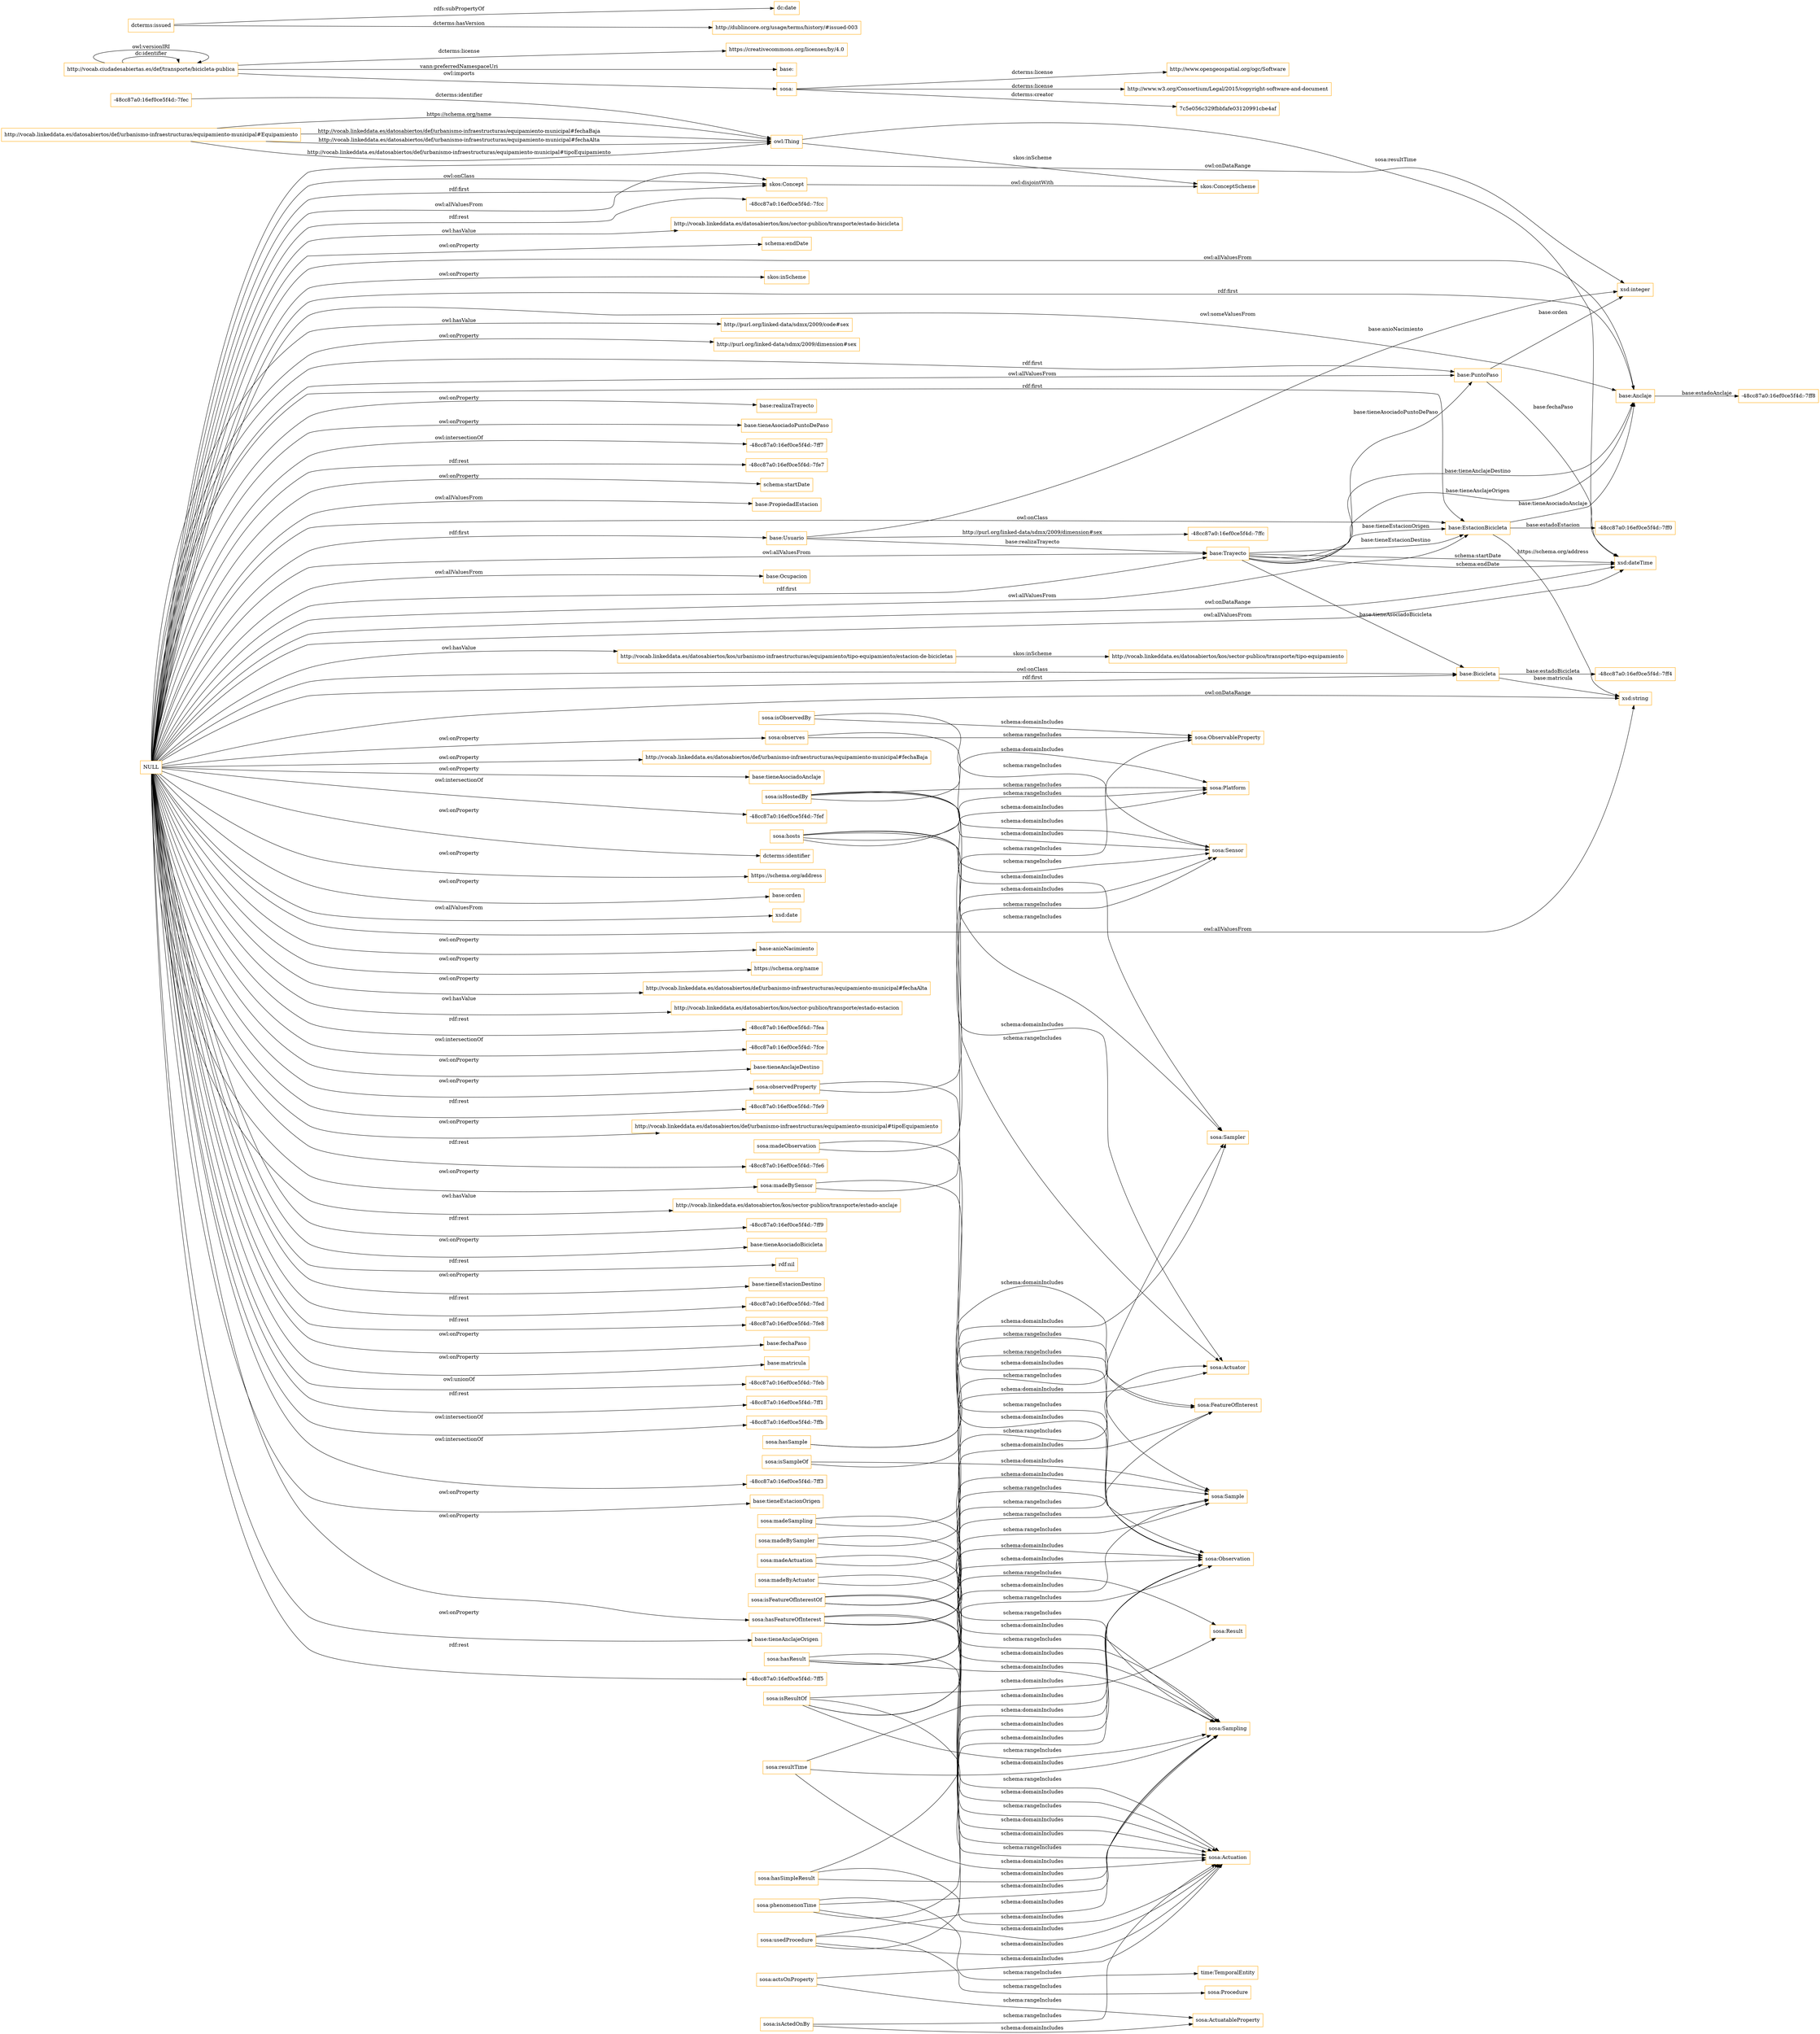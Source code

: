 digraph ar2dtool_diagram { 
rankdir=LR;
size="1501"
node [shape = rectangle, color="orange"]; "base:PropiedadEstacion" "base:PuntoPaso" "sosa:ObservableProperty" "sosa:FeatureOfInterest" "base:Anclaje" "base:Usuario" "base:Ocupacion" "-48cc87a0:16ef0ce5f4d:-7ffc" "-48cc87a0:16ef0ce5f4d:-7ff4" "sosa:Observation" "-48cc87a0:16ef0ce5f4d:-7ff0" "-48cc87a0:16ef0ce5f4d:-7ff8" "skos:ConceptScheme" "-48cc87a0:16ef0ce5f4d:-7fec" "sosa:Sensor" "http://vocab.linkeddata.es/datosabiertos/def/urbanismo-infraestructuras/equipamiento-municipal#Equipamiento" "skos:Concept" "base:EstacionBicicleta" "base:Trayecto" "base:Bicicleta" "sosa:Actuation" "sosa:Platform" "sosa:ActuatableProperty" "sosa:Actuator" "sosa:Sample" "time:TemporalEntity" "sosa:Sampling" "sosa:Procedure" "sosa:Result" "sosa:Sampler" ; /*classes style*/
	"sosa:observedProperty" -> "sosa:ObservableProperty" [ label = "schema:rangeIncludes" ];
	"sosa:observedProperty" -> "sosa:Observation" [ label = "schema:domainIncludes" ];
	"http://vocab.ciudadesabiertas.es/def/transporte/bicicleta-publica" -> "http://vocab.ciudadesabiertas.es/def/transporte/bicicleta-publica" [ label = "dc:identifier" ];
	"http://vocab.ciudadesabiertas.es/def/transporte/bicicleta-publica" -> "https://creativecommons.org/licenses/by/4.0" [ label = "dcterms:license" ];
	"http://vocab.ciudadesabiertas.es/def/transporte/bicicleta-publica" -> "http://vocab.ciudadesabiertas.es/def/transporte/bicicleta-publica" [ label = "owl:versionIRI" ];
	"http://vocab.ciudadesabiertas.es/def/transporte/bicicleta-publica" -> "base:" [ label = "vann:preferredNamespaceUri" ];
	"http://vocab.ciudadesabiertas.es/def/transporte/bicicleta-publica" -> "sosa:" [ label = "owl:imports" ];
	"sosa:madeBySensor" -> "sosa:Sensor" [ label = "schema:rangeIncludes" ];
	"sosa:madeBySensor" -> "sosa:Observation" [ label = "schema:domainIncludes" ];
	"sosa:madeByActuator" -> "sosa:Actuator" [ label = "schema:rangeIncludes" ];
	"sosa:madeByActuator" -> "sosa:Actuation" [ label = "schema:domainIncludes" ];
	"sosa:hosts" -> "sosa:Platform" [ label = "schema:rangeIncludes" ];
	"sosa:hosts" -> "sosa:Actuator" [ label = "schema:rangeIncludes" ];
	"sosa:hosts" -> "sosa:Sampler" [ label = "schema:rangeIncludes" ];
	"sosa:hosts" -> "sosa:Sensor" [ label = "schema:rangeIncludes" ];
	"sosa:hosts" -> "sosa:Platform" [ label = "schema:domainIncludes" ];
	"sosa:isObservedBy" -> "sosa:Sensor" [ label = "schema:rangeIncludes" ];
	"sosa:isObservedBy" -> "sosa:ObservableProperty" [ label = "schema:domainIncludes" ];
	"sosa:madeActuation" -> "sosa:Actuation" [ label = "schema:rangeIncludes" ];
	"sosa:madeActuation" -> "sosa:Actuator" [ label = "schema:domainIncludes" ];
	"sosa:phenomenonTime" -> "time:TemporalEntity" [ label = "schema:rangeIncludes" ];
	"sosa:phenomenonTime" -> "sosa:Sampling" [ label = "schema:domainIncludes" ];
	"sosa:phenomenonTime" -> "sosa:Observation" [ label = "schema:domainIncludes" ];
	"sosa:phenomenonTime" -> "sosa:Actuation" [ label = "schema:domainIncludes" ];
	"http://vocab.linkeddata.es/datosabiertos/kos/urbanismo-infraestructuras/equipamiento/tipo-equipamiento/estacion-de-bicicletas" -> "http://vocab.linkeddata.es/datosabiertos/kos/sector-publico/transporte/tipo-equipamiento" [ label = "skos:inScheme" ];
	"sosa:hasResult" -> "sosa:Sampling" [ label = "schema:domainIncludes" ];
	"sosa:hasResult" -> "sosa:Actuation" [ label = "schema:domainIncludes" ];
	"sosa:hasResult" -> "sosa:Observation" [ label = "schema:domainIncludes" ];
	"sosa:hasResult" -> "sosa:Result" [ label = "schema:rangeIncludes" ];
	"sosa:hasResult" -> "sosa:Sample" [ label = "schema:rangeIncludes" ];
	"sosa:isActedOnBy" -> "sosa:Actuation" [ label = "schema:rangeIncludes" ];
	"sosa:isActedOnBy" -> "sosa:ActuatableProperty" [ label = "schema:domainIncludes" ];
	"skos:Concept" -> "skos:ConceptScheme" [ label = "owl:disjointWith" ];
	"sosa:madeSampling" -> "sosa:Sampling" [ label = "schema:rangeIncludes" ];
	"sosa:madeSampling" -> "sosa:Sampler" [ label = "schema:domainIncludes" ];
	"sosa:hasFeatureOfInterest" -> "sosa:Observation" [ label = "schema:domainIncludes" ];
	"sosa:hasFeatureOfInterest" -> "sosa:FeatureOfInterest" [ label = "schema:rangeIncludes" ];
	"sosa:hasFeatureOfInterest" -> "sosa:Sampling" [ label = "schema:domainIncludes" ];
	"sosa:hasFeatureOfInterest" -> "sosa:Actuation" [ label = "schema:domainIncludes" ];
	"sosa:hasFeatureOfInterest" -> "sosa:Sample" [ label = "schema:rangeIncludes" ];
	"sosa:isResultOf" -> "sosa:Sample" [ label = "schema:domainIncludes" ];
	"sosa:isResultOf" -> "sosa:Actuation" [ label = "schema:rangeIncludes" ];
	"sosa:isResultOf" -> "sosa:Observation" [ label = "schema:rangeIncludes" ];
	"sosa:isResultOf" -> "sosa:Sampling" [ label = "schema:rangeIncludes" ];
	"sosa:isResultOf" -> "sosa:Result" [ label = "schema:domainIncludes" ];
	"sosa:isSampleOf" -> "sosa:FeatureOfInterest" [ label = "schema:rangeIncludes" ];
	"sosa:isSampleOf" -> "sosa:Sample" [ label = "schema:domainIncludes" ];
	"sosa:hasSimpleResult" -> "sosa:Sampling" [ label = "schema:domainIncludes" ];
	"sosa:hasSimpleResult" -> "sosa:Observation" [ label = "schema:domainIncludes" ];
	"sosa:hasSimpleResult" -> "sosa:Actuation" [ label = "schema:domainIncludes" ];
	"sosa:madeObservation" -> "sosa:Observation" [ label = "schema:rangeIncludes" ];
	"sosa:madeObservation" -> "sosa:Sensor" [ label = "schema:domainIncludes" ];
	"sosa:resultTime" -> "sosa:Sampling" [ label = "schema:domainIncludes" ];
	"sosa:resultTime" -> "sosa:Observation" [ label = "schema:domainIncludes" ];
	"sosa:resultTime" -> "sosa:Actuation" [ label = "schema:domainIncludes" ];
	"sosa:isHostedBy" -> "sosa:Platform" [ label = "schema:rangeIncludes" ];
	"sosa:isHostedBy" -> "sosa:Platform" [ label = "schema:domainIncludes" ];
	"sosa:isHostedBy" -> "sosa:Sampler" [ label = "schema:domainIncludes" ];
	"sosa:isHostedBy" -> "sosa:Sensor" [ label = "schema:domainIncludes" ];
	"sosa:isHostedBy" -> "sosa:Actuator" [ label = "schema:domainIncludes" ];
	"NULL" -> "sosa:observedProperty" [ label = "owl:onProperty" ];
	"NULL" -> "http://vocab.linkeddata.es/datosabiertos/def/urbanismo-infraestructuras/equipamiento-municipal#fechaBaja" [ label = "owl:onProperty" ];
	"NULL" -> "base:tieneAsociadoAnclaje" [ label = "owl:onProperty" ];
	"NULL" -> "-48cc87a0:16ef0ce5f4d:-7fef" [ label = "owl:intersectionOf" ];
	"NULL" -> "base:EstacionBicicleta" [ label = "owl:allValuesFrom" ];
	"NULL" -> "dcterms:identifier" [ label = "owl:onProperty" ];
	"NULL" -> "skos:Concept" [ label = "rdf:first" ];
	"NULL" -> "https://schema.org/address" [ label = "owl:onProperty" ];
	"NULL" -> "base:orden" [ label = "owl:onProperty" ];
	"NULL" -> "xsd:date" [ label = "owl:allValuesFrom" ];
	"NULL" -> "sosa:observes" [ label = "owl:onProperty" ];
	"NULL" -> "base:anioNacimiento" [ label = "owl:onProperty" ];
	"NULL" -> "base:Anclaje" [ label = "owl:allValuesFrom" ];
	"NULL" -> "https://schema.org/name" [ label = "owl:onProperty" ];
	"NULL" -> "http://vocab.linkeddata.es/datosabiertos/def/urbanismo-infraestructuras/equipamiento-municipal#fechaAlta" [ label = "owl:onProperty" ];
	"NULL" -> "http://vocab.linkeddata.es/datosabiertos/kos/sector-publico/transporte/estado-estacion" [ label = "owl:hasValue" ];
	"NULL" -> "-48cc87a0:16ef0ce5f4d:-7fea" [ label = "rdf:rest" ];
	"NULL" -> "xsd:string" [ label = "owl:allValuesFrom" ];
	"NULL" -> "-48cc87a0:16ef0ce5f4d:-7fce" [ label = "owl:intersectionOf" ];
	"NULL" -> "base:PuntoPaso" [ label = "rdf:first" ];
	"NULL" -> "base:tieneAnclajeDestino" [ label = "owl:onProperty" ];
	"NULL" -> "-48cc87a0:16ef0ce5f4d:-7fe9" [ label = "rdf:rest" ];
	"NULL" -> "http://vocab.linkeddata.es/datosabiertos/def/urbanismo-infraestructuras/equipamiento-municipal#tipoEquipamiento" [ label = "owl:onProperty" ];
	"NULL" -> "base:EstacionBicicleta" [ label = "rdf:first" ];
	"NULL" -> "http://vocab.linkeddata.es/datosabiertos/kos/urbanismo-infraestructuras/equipamiento/tipo-equipamiento/estacion-de-bicicletas" [ label = "owl:hasValue" ];
	"NULL" -> "xsd:integer" [ label = "owl:onDataRange" ];
	"NULL" -> "-48cc87a0:16ef0ce5f4d:-7fe6" [ label = "rdf:rest" ];
	"NULL" -> "xsd:dateTime" [ label = "owl:onDataRange" ];
	"NULL" -> "http://vocab.linkeddata.es/datosabiertos/kos/sector-publico/transporte/estado-anclaje" [ label = "owl:hasValue" ];
	"NULL" -> "base:Bicicleta" [ label = "owl:onClass" ];
	"NULL" -> "base:Ocupacion" [ label = "owl:allValuesFrom" ];
	"NULL" -> "-48cc87a0:16ef0ce5f4d:-7ff9" [ label = "rdf:rest" ];
	"NULL" -> "base:tieneAsociadoBicicleta" [ label = "owl:onProperty" ];
	"NULL" -> "base:Anclaje" [ label = "rdf:first" ];
	"NULL" -> "sosa:hasFeatureOfInterest" [ label = "owl:onProperty" ];
	"NULL" -> "base:PropiedadEstacion" [ label = "owl:allValuesFrom" ];
	"NULL" -> "skos:Concept" [ label = "owl:allValuesFrom" ];
	"NULL" -> "base:Bicicleta" [ label = "rdf:first" ];
	"NULL" -> "rdf:nil" [ label = "rdf:rest" ];
	"NULL" -> "base:Trayecto" [ label = "rdf:first" ];
	"NULL" -> "base:Trayecto" [ label = "owl:allValuesFrom" ];
	"NULL" -> "base:tieneEstacionDestino" [ label = "owl:onProperty" ];
	"NULL" -> "-48cc87a0:16ef0ce5f4d:-7fed" [ label = "rdf:rest" ];
	"NULL" -> "-48cc87a0:16ef0ce5f4d:-7fe8" [ label = "rdf:rest" ];
	"NULL" -> "base:fechaPaso" [ label = "owl:onProperty" ];
	"NULL" -> "base:matricula" [ label = "owl:onProperty" ];
	"NULL" -> "-48cc87a0:16ef0ce5f4d:-7feb" [ label = "owl:unionOf" ];
	"NULL" -> "sosa:madeBySensor" [ label = "owl:onProperty" ];
	"NULL" -> "-48cc87a0:16ef0ce5f4d:-7ff1" [ label = "rdf:rest" ];
	"NULL" -> "-48cc87a0:16ef0ce5f4d:-7ffb" [ label = "owl:intersectionOf" ];
	"NULL" -> "-48cc87a0:16ef0ce5f4d:-7ff3" [ label = "owl:intersectionOf" ];
	"NULL" -> "base:Anclaje" [ label = "owl:someValuesFrom" ];
	"NULL" -> "base:Usuario" [ label = "rdf:first" ];
	"NULL" -> "base:tieneEstacionOrigen" [ label = "owl:onProperty" ];
	"NULL" -> "xsd:dateTime" [ label = "owl:allValuesFrom" ];
	"NULL" -> "base:tieneAnclajeOrigen" [ label = "owl:onProperty" ];
	"NULL" -> "-48cc87a0:16ef0ce5f4d:-7ff5" [ label = "rdf:rest" ];
	"NULL" -> "xsd:string" [ label = "owl:onDataRange" ];
	"NULL" -> "-48cc87a0:16ef0ce5f4d:-7fcc" [ label = "rdf:rest" ];
	"NULL" -> "skos:Concept" [ label = "owl:onClass" ];
	"NULL" -> "base:PuntoPaso" [ label = "owl:allValuesFrom" ];
	"NULL" -> "http://vocab.linkeddata.es/datosabiertos/kos/sector-publico/transporte/estado-bicicleta" [ label = "owl:hasValue" ];
	"NULL" -> "schema:endDate" [ label = "owl:onProperty" ];
	"NULL" -> "skos:inScheme" [ label = "owl:onProperty" ];
	"NULL" -> "http://purl.org/linked-data/sdmx/2009/code#sex" [ label = "owl:hasValue" ];
	"NULL" -> "http://purl.org/linked-data/sdmx/2009/dimension#sex" [ label = "owl:onProperty" ];
	"NULL" -> "base:realizaTrayecto" [ label = "owl:onProperty" ];
	"NULL" -> "base:EstacionBicicleta" [ label = "owl:onClass" ];
	"NULL" -> "base:tieneAsociadoPuntoDePaso" [ label = "owl:onProperty" ];
	"NULL" -> "-48cc87a0:16ef0ce5f4d:-7ff7" [ label = "owl:intersectionOf" ];
	"NULL" -> "-48cc87a0:16ef0ce5f4d:-7fe7" [ label = "rdf:rest" ];
	"NULL" -> "schema:startDate" [ label = "owl:onProperty" ];
	"sosa:hasSample" -> "sosa:Sample" [ label = "schema:rangeIncludes" ];
	"sosa:hasSample" -> "sosa:FeatureOfInterest" [ label = "schema:domainIncludes" ];
	"sosa:observes" -> "sosa:ObservableProperty" [ label = "schema:rangeIncludes" ];
	"sosa:observes" -> "sosa:Sensor" [ label = "schema:domainIncludes" ];
	"sosa:usedProcedure" -> "sosa:Procedure" [ label = "schema:rangeIncludes" ];
	"sosa:usedProcedure" -> "sosa:Sampling" [ label = "schema:domainIncludes" ];
	"sosa:usedProcedure" -> "sosa:Observation" [ label = "schema:domainIncludes" ];
	"sosa:usedProcedure" -> "sosa:Actuation" [ label = "schema:domainIncludes" ];
	"sosa:actsOnProperty" -> "sosa:ActuatableProperty" [ label = "schema:rangeIncludes" ];
	"sosa:actsOnProperty" -> "sosa:Actuation" [ label = "schema:domainIncludes" ];
	"sosa:" -> "http://www.opengeospatial.org/ogc/Software" [ label = "dcterms:license" ];
	"sosa:" -> "http://www.w3.org/Consortium/Legal/2015/copyright-software-and-document" [ label = "dcterms:license" ];
	"sosa:" -> "7c5e056c329fbbfafe03120991cbe4af" [ label = "dcterms:creator" ];
	"sosa:isFeatureOfInterestOf" -> "sosa:FeatureOfInterest" [ label = "schema:domainIncludes" ];
	"sosa:isFeatureOfInterestOf" -> "sosa:Actuation" [ label = "schema:rangeIncludes" ];
	"sosa:isFeatureOfInterestOf" -> "sosa:Sampling" [ label = "schema:rangeIncludes" ];
	"sosa:isFeatureOfInterestOf" -> "sosa:Observation" [ label = "schema:rangeIncludes" ];
	"sosa:isFeatureOfInterestOf" -> "sosa:Sample" [ label = "schema:domainIncludes" ];
	"dcterms:issued" -> "dc:date" [ label = "rdfs:subPropertyOf" ];
	"dcterms:issued" -> "http://dublincore.org/usage/terms/history/#issued-003" [ label = "dcterms:hasVersion" ];
	"sosa:madeBySampler" -> "sosa:Sampler" [ label = "schema:rangeIncludes" ];
	"sosa:madeBySampler" -> "sosa:Sampling" [ label = "schema:domainIncludes" ];
	"base:Trayecto" -> "xsd:dateTime" [ label = "schema:startDate" ];
	"http://vocab.linkeddata.es/datosabiertos/def/urbanismo-infraestructuras/equipamiento-municipal#Equipamiento" -> "owl:Thing" [ label = "http://vocab.linkeddata.es/datosabiertos/def/urbanismo-infraestructuras/equipamiento-municipal#tipoEquipamiento" ];
	"base:Trayecto" -> "base:EstacionBicicleta" [ label = "base:tieneEstacionOrigen" ];
	"base:Anclaje" -> "-48cc87a0:16ef0ce5f4d:-7ff8" [ label = "base:estadoAnclaje" ];
	"base:Trayecto" -> "base:Anclaje" [ label = "base:tieneAnclajeDestino" ];
	"base:Bicicleta" -> "xsd:string" [ label = "base:matricula" ];
	"base:Trayecto" -> "base:PuntoPaso" [ label = "base:tieneAsociadoPuntoDePaso" ];
	"owl:Thing" -> "skos:ConceptScheme" [ label = "skos:inScheme" ];
	"base:EstacionBicicleta" -> "base:Anclaje" [ label = "base:tieneAsociadoAnclaje" ];
	"http://vocab.linkeddata.es/datosabiertos/def/urbanismo-infraestructuras/equipamiento-municipal#Equipamiento" -> "owl:Thing" [ label = "https://schema.org/name" ];
	"http://vocab.linkeddata.es/datosabiertos/def/urbanismo-infraestructuras/equipamiento-municipal#Equipamiento" -> "owl:Thing" [ label = "http://vocab.linkeddata.es/datosabiertos/def/urbanismo-infraestructuras/equipamiento-municipal#fechaBaja" ];
	"base:Trayecto" -> "base:Bicicleta" [ label = "base:tieneAsociadoBicicleta" ];
	"base:Trayecto" -> "base:Anclaje" [ label = "base:tieneAnclajeOrigen" ];
	"base:PuntoPaso" -> "xsd:dateTime" [ label = "base:fechaPaso" ];
	"base:EstacionBicicleta" -> "xsd:string" [ label = "https://schema.org/address" ];
	"-48cc87a0:16ef0ce5f4d:-7fec" -> "owl:Thing" [ label = "dcterms:identifier" ];
	"base:EstacionBicicleta" -> "-48cc87a0:16ef0ce5f4d:-7ff0" [ label = "base:estadoEstacion" ];
	"base:Trayecto" -> "base:EstacionBicicleta" [ label = "base:tieneEstacionDestino" ];
	"base:Usuario" -> "xsd:integer" [ label = "base:anioNacimiento" ];
	"base:Trayecto" -> "xsd:dateTime" [ label = "schema:endDate" ];
	"owl:Thing" -> "xsd:dateTime" [ label = "sosa:resultTime" ];
	"base:Usuario" -> "-48cc87a0:16ef0ce5f4d:-7ffc" [ label = "http://purl.org/linked-data/sdmx/2009/dimension#sex" ];
	"base:Bicicleta" -> "-48cc87a0:16ef0ce5f4d:-7ff4" [ label = "base:estadoBicicleta" ];
	"base:Usuario" -> "base:Trayecto" [ label = "base:realizaTrayecto" ];
	"base:PuntoPaso" -> "xsd:integer" [ label = "base:orden" ];
	"http://vocab.linkeddata.es/datosabiertos/def/urbanismo-infraestructuras/equipamiento-municipal#Equipamiento" -> "owl:Thing" [ label = "http://vocab.linkeddata.es/datosabiertos/def/urbanismo-infraestructuras/equipamiento-municipal#fechaAlta" ];

}
